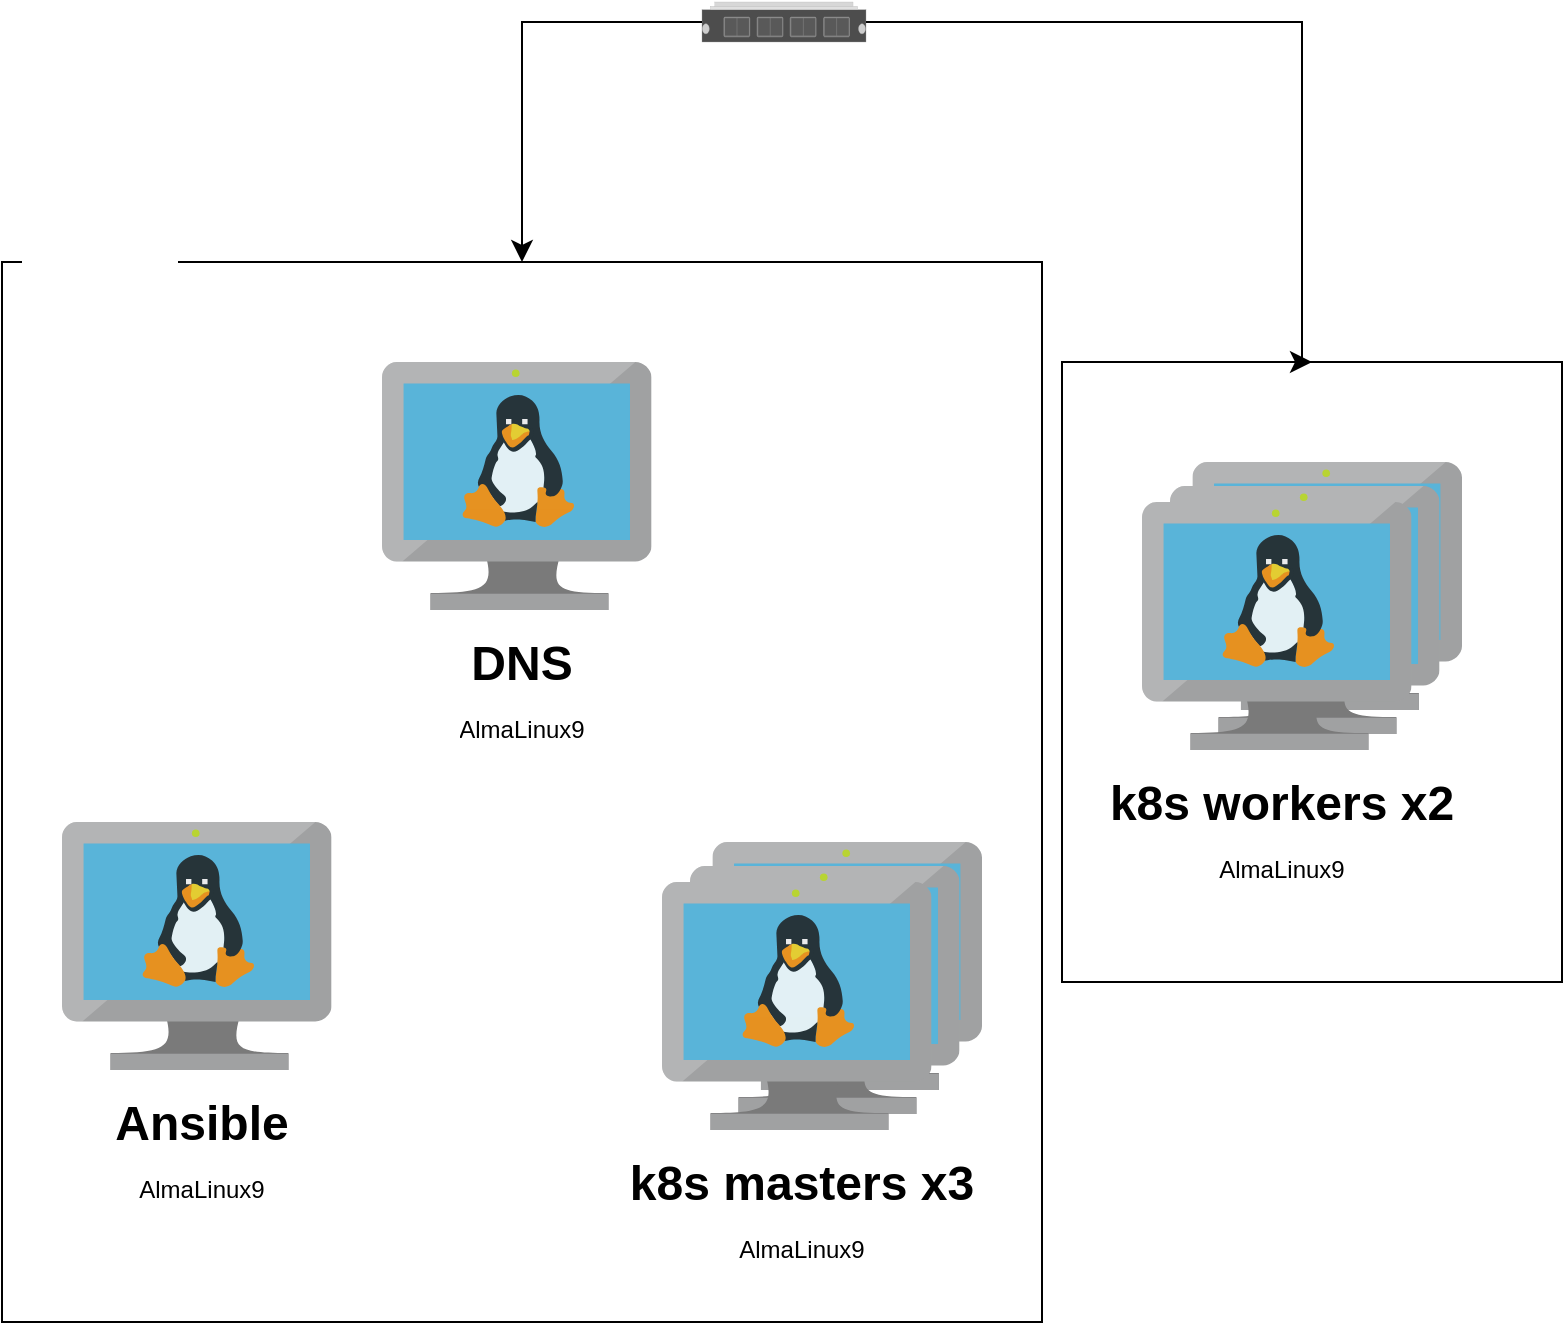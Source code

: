 <mxfile version="26.1.1">
  <diagram name="ページ1" id="pGrqefGvxsI7K41xdnb7">
    <mxGraphModel dx="1242" dy="785" grid="1" gridSize="10" guides="1" tooltips="1" connect="1" arrows="1" fold="1" page="1" pageScale="1" pageWidth="827" pageHeight="1169" math="0" shadow="0">
      <root>
        <mxCell id="0" />
        <mxCell id="1" parent="0" />
        <mxCell id="gyW0Ap8hpKm1ez11juP2-30" value="" style="rounded=0;whiteSpace=wrap;html=1;" vertex="1" parent="1">
          <mxGeometry x="30" y="160" width="520" height="530" as="geometry" />
        </mxCell>
        <mxCell id="gyW0Ap8hpKm1ez11juP2-29" value="" style="rounded=0;whiteSpace=wrap;html=1;" vertex="1" parent="1">
          <mxGeometry x="560" y="210" width="250" height="310" as="geometry" />
        </mxCell>
        <mxCell id="gyW0Ap8hpKm1ez11juP2-5" value="" style="group" vertex="1" connectable="0" parent="1">
          <mxGeometry x="40" y="440" width="180" height="200" as="geometry" />
        </mxCell>
        <mxCell id="gyW0Ap8hpKm1ez11juP2-2" value="" style="image;sketch=0;aspect=fixed;html=1;points=[];align=center;fontSize=12;image=img/lib/mscae/VM_Linux.svg;" vertex="1" parent="gyW0Ap8hpKm1ez11juP2-5">
          <mxGeometry x="20" width="134.78" height="124" as="geometry" />
        </mxCell>
        <mxCell id="gyW0Ap8hpKm1ez11juP2-4" value="&lt;h1 style=&quot;margin-top: 0px;&quot;&gt;Ansible&lt;br&gt;&lt;span style=&quot;background-color: transparent; color: light-dark(rgb(0, 0, 0), rgb(255, 255, 255)); font-size: 12px; font-weight: normal;&quot;&gt;AlmaLinux9&lt;/span&gt;&lt;/h1&gt;" style="text;html=1;whiteSpace=wrap;overflow=hidden;rounded=0;align=center;" vertex="1" parent="gyW0Ap8hpKm1ez11juP2-5">
          <mxGeometry y="130" width="180" height="70" as="geometry" />
        </mxCell>
        <mxCell id="gyW0Ap8hpKm1ez11juP2-6" value="" style="group" vertex="1" connectable="0" parent="1">
          <mxGeometry x="200" y="210" width="180" height="200" as="geometry" />
        </mxCell>
        <mxCell id="gyW0Ap8hpKm1ez11juP2-7" value="" style="image;sketch=0;aspect=fixed;html=1;points=[];align=center;fontSize=12;image=img/lib/mscae/VM_Linux.svg;" vertex="1" parent="gyW0Ap8hpKm1ez11juP2-6">
          <mxGeometry x="20" width="134.78" height="124" as="geometry" />
        </mxCell>
        <mxCell id="gyW0Ap8hpKm1ez11juP2-8" value="&lt;h1 style=&quot;margin-top: 0px;&quot;&gt;DNS&lt;br&gt;&lt;span style=&quot;background-color: transparent; color: light-dark(rgb(0, 0, 0), rgb(255, 255, 255)); font-size: 12px; font-weight: normal;&quot;&gt;AlmaLinux9&lt;/span&gt;&lt;/h1&gt;" style="text;html=1;whiteSpace=wrap;overflow=hidden;rounded=0;align=center;" vertex="1" parent="gyW0Ap8hpKm1ez11juP2-6">
          <mxGeometry y="130" width="180" height="70" as="geometry" />
        </mxCell>
        <mxCell id="gyW0Ap8hpKm1ez11juP2-9" value="" style="group" vertex="1" connectable="0" parent="1">
          <mxGeometry x="340" y="470" width="210" height="230" as="geometry" />
        </mxCell>
        <mxCell id="gyW0Ap8hpKm1ez11juP2-11" value="&lt;h1 style=&quot;margin-top: 0px;&quot;&gt;k8s masters x3&lt;br&gt;&lt;span style=&quot;background-color: transparent; color: light-dark(rgb(0, 0, 0), rgb(255, 255, 255)); font-size: 12px; font-weight: normal;&quot;&gt;AlmaLinux9&lt;/span&gt;&lt;/h1&gt;" style="text;html=1;whiteSpace=wrap;overflow=hidden;rounded=0;align=center;" vertex="1" parent="gyW0Ap8hpKm1ez11juP2-9">
          <mxGeometry y="130" width="180" height="70" as="geometry" />
        </mxCell>
        <mxCell id="gyW0Ap8hpKm1ez11juP2-13" value="" style="group" vertex="1" connectable="0" parent="gyW0Ap8hpKm1ez11juP2-9">
          <mxGeometry x="30" y="30" width="180" height="200" as="geometry" />
        </mxCell>
        <mxCell id="gyW0Ap8hpKm1ez11juP2-16" value="" style="group" vertex="1" connectable="0" parent="gyW0Ap8hpKm1ez11juP2-13">
          <mxGeometry x="-16" y="-38" width="180" height="200" as="geometry" />
        </mxCell>
        <mxCell id="gyW0Ap8hpKm1ez11juP2-14" value="" style="image;sketch=0;aspect=fixed;html=1;points=[];align=center;fontSize=12;image=img/lib/mscae/VM_Linux.svg;" vertex="1" parent="gyW0Ap8hpKm1ez11juP2-16">
          <mxGeometry x="31.22" y="-12" width="134.78" height="124" as="geometry" />
        </mxCell>
        <mxCell id="gyW0Ap8hpKm1ez11juP2-17" value="" style="image;sketch=0;aspect=fixed;html=1;points=[];align=center;fontSize=12;image=img/lib/mscae/VM_Linux.svg;" vertex="1" parent="gyW0Ap8hpKm1ez11juP2-16">
          <mxGeometry x="20" width="134.78" height="124" as="geometry" />
        </mxCell>
        <mxCell id="gyW0Ap8hpKm1ez11juP2-10" value="" style="image;sketch=0;aspect=fixed;html=1;points=[];align=center;fontSize=12;image=img/lib/mscae/VM_Linux.svg;" vertex="1" parent="gyW0Ap8hpKm1ez11juP2-9">
          <mxGeometry x="20" width="134.78" height="124" as="geometry" />
        </mxCell>
        <mxCell id="gyW0Ap8hpKm1ez11juP2-19" value="" style="group" vertex="1" connectable="0" parent="1">
          <mxGeometry x="580" y="280" width="210" height="230" as="geometry" />
        </mxCell>
        <mxCell id="gyW0Ap8hpKm1ez11juP2-20" value="&lt;h1 style=&quot;margin-top: 0px;&quot;&gt;k8s workers x2&lt;br&gt;&lt;span style=&quot;background-color: transparent; color: light-dark(rgb(0, 0, 0), rgb(255, 255, 255)); font-size: 12px; font-weight: normal;&quot;&gt;AlmaLinux9&lt;/span&gt;&lt;/h1&gt;" style="text;html=1;whiteSpace=wrap;overflow=hidden;rounded=0;align=center;" vertex="1" parent="gyW0Ap8hpKm1ez11juP2-19">
          <mxGeometry y="130" width="180" height="70" as="geometry" />
        </mxCell>
        <mxCell id="gyW0Ap8hpKm1ez11juP2-21" value="" style="group" vertex="1" connectable="0" parent="gyW0Ap8hpKm1ez11juP2-19">
          <mxGeometry x="30" y="30" width="180" height="200" as="geometry" />
        </mxCell>
        <mxCell id="gyW0Ap8hpKm1ez11juP2-22" value="" style="group" vertex="1" connectable="0" parent="gyW0Ap8hpKm1ez11juP2-21">
          <mxGeometry x="-16" y="-38" width="180" height="200" as="geometry" />
        </mxCell>
        <mxCell id="gyW0Ap8hpKm1ez11juP2-23" value="" style="image;sketch=0;aspect=fixed;html=1;points=[];align=center;fontSize=12;image=img/lib/mscae/VM_Linux.svg;" vertex="1" parent="gyW0Ap8hpKm1ez11juP2-22">
          <mxGeometry x="31.22" y="-12" width="134.78" height="124" as="geometry" />
        </mxCell>
        <mxCell id="gyW0Ap8hpKm1ez11juP2-24" value="" style="image;sketch=0;aspect=fixed;html=1;points=[];align=center;fontSize=12;image=img/lib/mscae/VM_Linux.svg;" vertex="1" parent="gyW0Ap8hpKm1ez11juP2-22">
          <mxGeometry x="20" width="134.78" height="124" as="geometry" />
        </mxCell>
        <mxCell id="gyW0Ap8hpKm1ez11juP2-25" value="" style="image;sketch=0;aspect=fixed;html=1;points=[];align=center;fontSize=12;image=img/lib/mscae/VM_Linux.svg;" vertex="1" parent="gyW0Ap8hpKm1ez11juP2-19">
          <mxGeometry x="20" width="134.78" height="124" as="geometry" />
        </mxCell>
        <mxCell id="gyW0Ap8hpKm1ez11juP2-28" value="" style="shape=image;html=1;verticalAlign=top;verticalLabelPosition=bottom;labelBackgroundColor=#ffffff;imageAspect=0;aspect=fixed;image=https://cdn1.iconfinder.com/data/icons/fruit-136/64/Fruit_iconfree_Filled_Outline_raspberry-healthy-organic-food-fruit_icon-128.png" vertex="1" parent="1">
          <mxGeometry x="570" y="180" width="58" height="58" as="geometry" />
        </mxCell>
        <mxCell id="gyW0Ap8hpKm1ez11juP2-31" value="" style="shape=image;html=1;verticalAlign=top;verticalLabelPosition=bottom;labelBackgroundColor=#ffffff;imageAspect=0;aspect=fixed;image=https://cdn0.iconfinder.com/data/icons/social-network-9/50/12-128.png;imageBackground=default;" vertex="1" parent="1">
          <mxGeometry x="40" y="132" width="78" height="78" as="geometry" />
        </mxCell>
        <mxCell id="gyW0Ap8hpKm1ez11juP2-32" value="" style="html=1;verticalLabelPosition=bottom;verticalAlign=top;outlineConnect=0;shadow=0;dashed=0;shape=mxgraph.rack.hpe_aruba.switches.jl084a_3810m_2930m_4_port_stacking_module;" vertex="1" parent="1">
          <mxGeometry x="380" y="30" width="82" height="20" as="geometry" />
        </mxCell>
        <mxCell id="gyW0Ap8hpKm1ez11juP2-34" value="" style="edgeStyle=elbowEdgeStyle;elbow=horizontal;endArrow=classic;html=1;curved=0;rounded=0;endSize=8;startSize=8;entryX=0.5;entryY=0;entryDx=0;entryDy=0;" edge="1" parent="1" source="gyW0Ap8hpKm1ez11juP2-32" target="gyW0Ap8hpKm1ez11juP2-29">
          <mxGeometry width="50" height="50" relative="1" as="geometry">
            <mxPoint x="490" y="350" as="sourcePoint" />
            <mxPoint x="720" y="60" as="targetPoint" />
            <Array as="points">
              <mxPoint x="680" y="130" />
            </Array>
          </mxGeometry>
        </mxCell>
        <mxCell id="gyW0Ap8hpKm1ez11juP2-35" value="" style="edgeStyle=elbowEdgeStyle;elbow=horizontal;endArrow=classic;html=1;curved=0;rounded=0;endSize=8;startSize=8;entryX=0.5;entryY=0;entryDx=0;entryDy=0;" edge="1" parent="1" source="gyW0Ap8hpKm1ez11juP2-32" target="gyW0Ap8hpKm1ez11juP2-30">
          <mxGeometry width="50" height="50" relative="1" as="geometry">
            <mxPoint x="472" y="50" as="sourcePoint" />
            <mxPoint x="695" y="220" as="targetPoint" />
            <Array as="points">
              <mxPoint x="290" y="100" />
            </Array>
          </mxGeometry>
        </mxCell>
      </root>
    </mxGraphModel>
  </diagram>
</mxfile>
